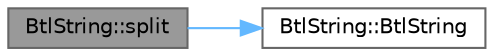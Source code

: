 digraph "BtlString::split"
{
 // LATEX_PDF_SIZE
  bgcolor="transparent";
  edge [fontname=Helvetica,fontsize=10,labelfontname=Helvetica,labelfontsize=10];
  node [fontname=Helvetica,fontsize=10,shape=box,height=0.2,width=0.4];
  rankdir="LR";
  Node1 [id="Node000001",label="BtlString::split",height=0.2,width=0.4,color="gray40", fillcolor="grey60", style="filled", fontcolor="black",tooltip=" "];
  Node1 -> Node2 [id="edge1_Node000001_Node000002",color="steelblue1",style="solid",tooltip=" "];
  Node2 [id="Node000002",label="BtlString::BtlString",height=0.2,width=0.4,color="grey40", fillcolor="white", style="filled",URL="$class_btl_string.html#a27885d5b08af9f43c3ededc3925b5a9c",tooltip=" "];
}
